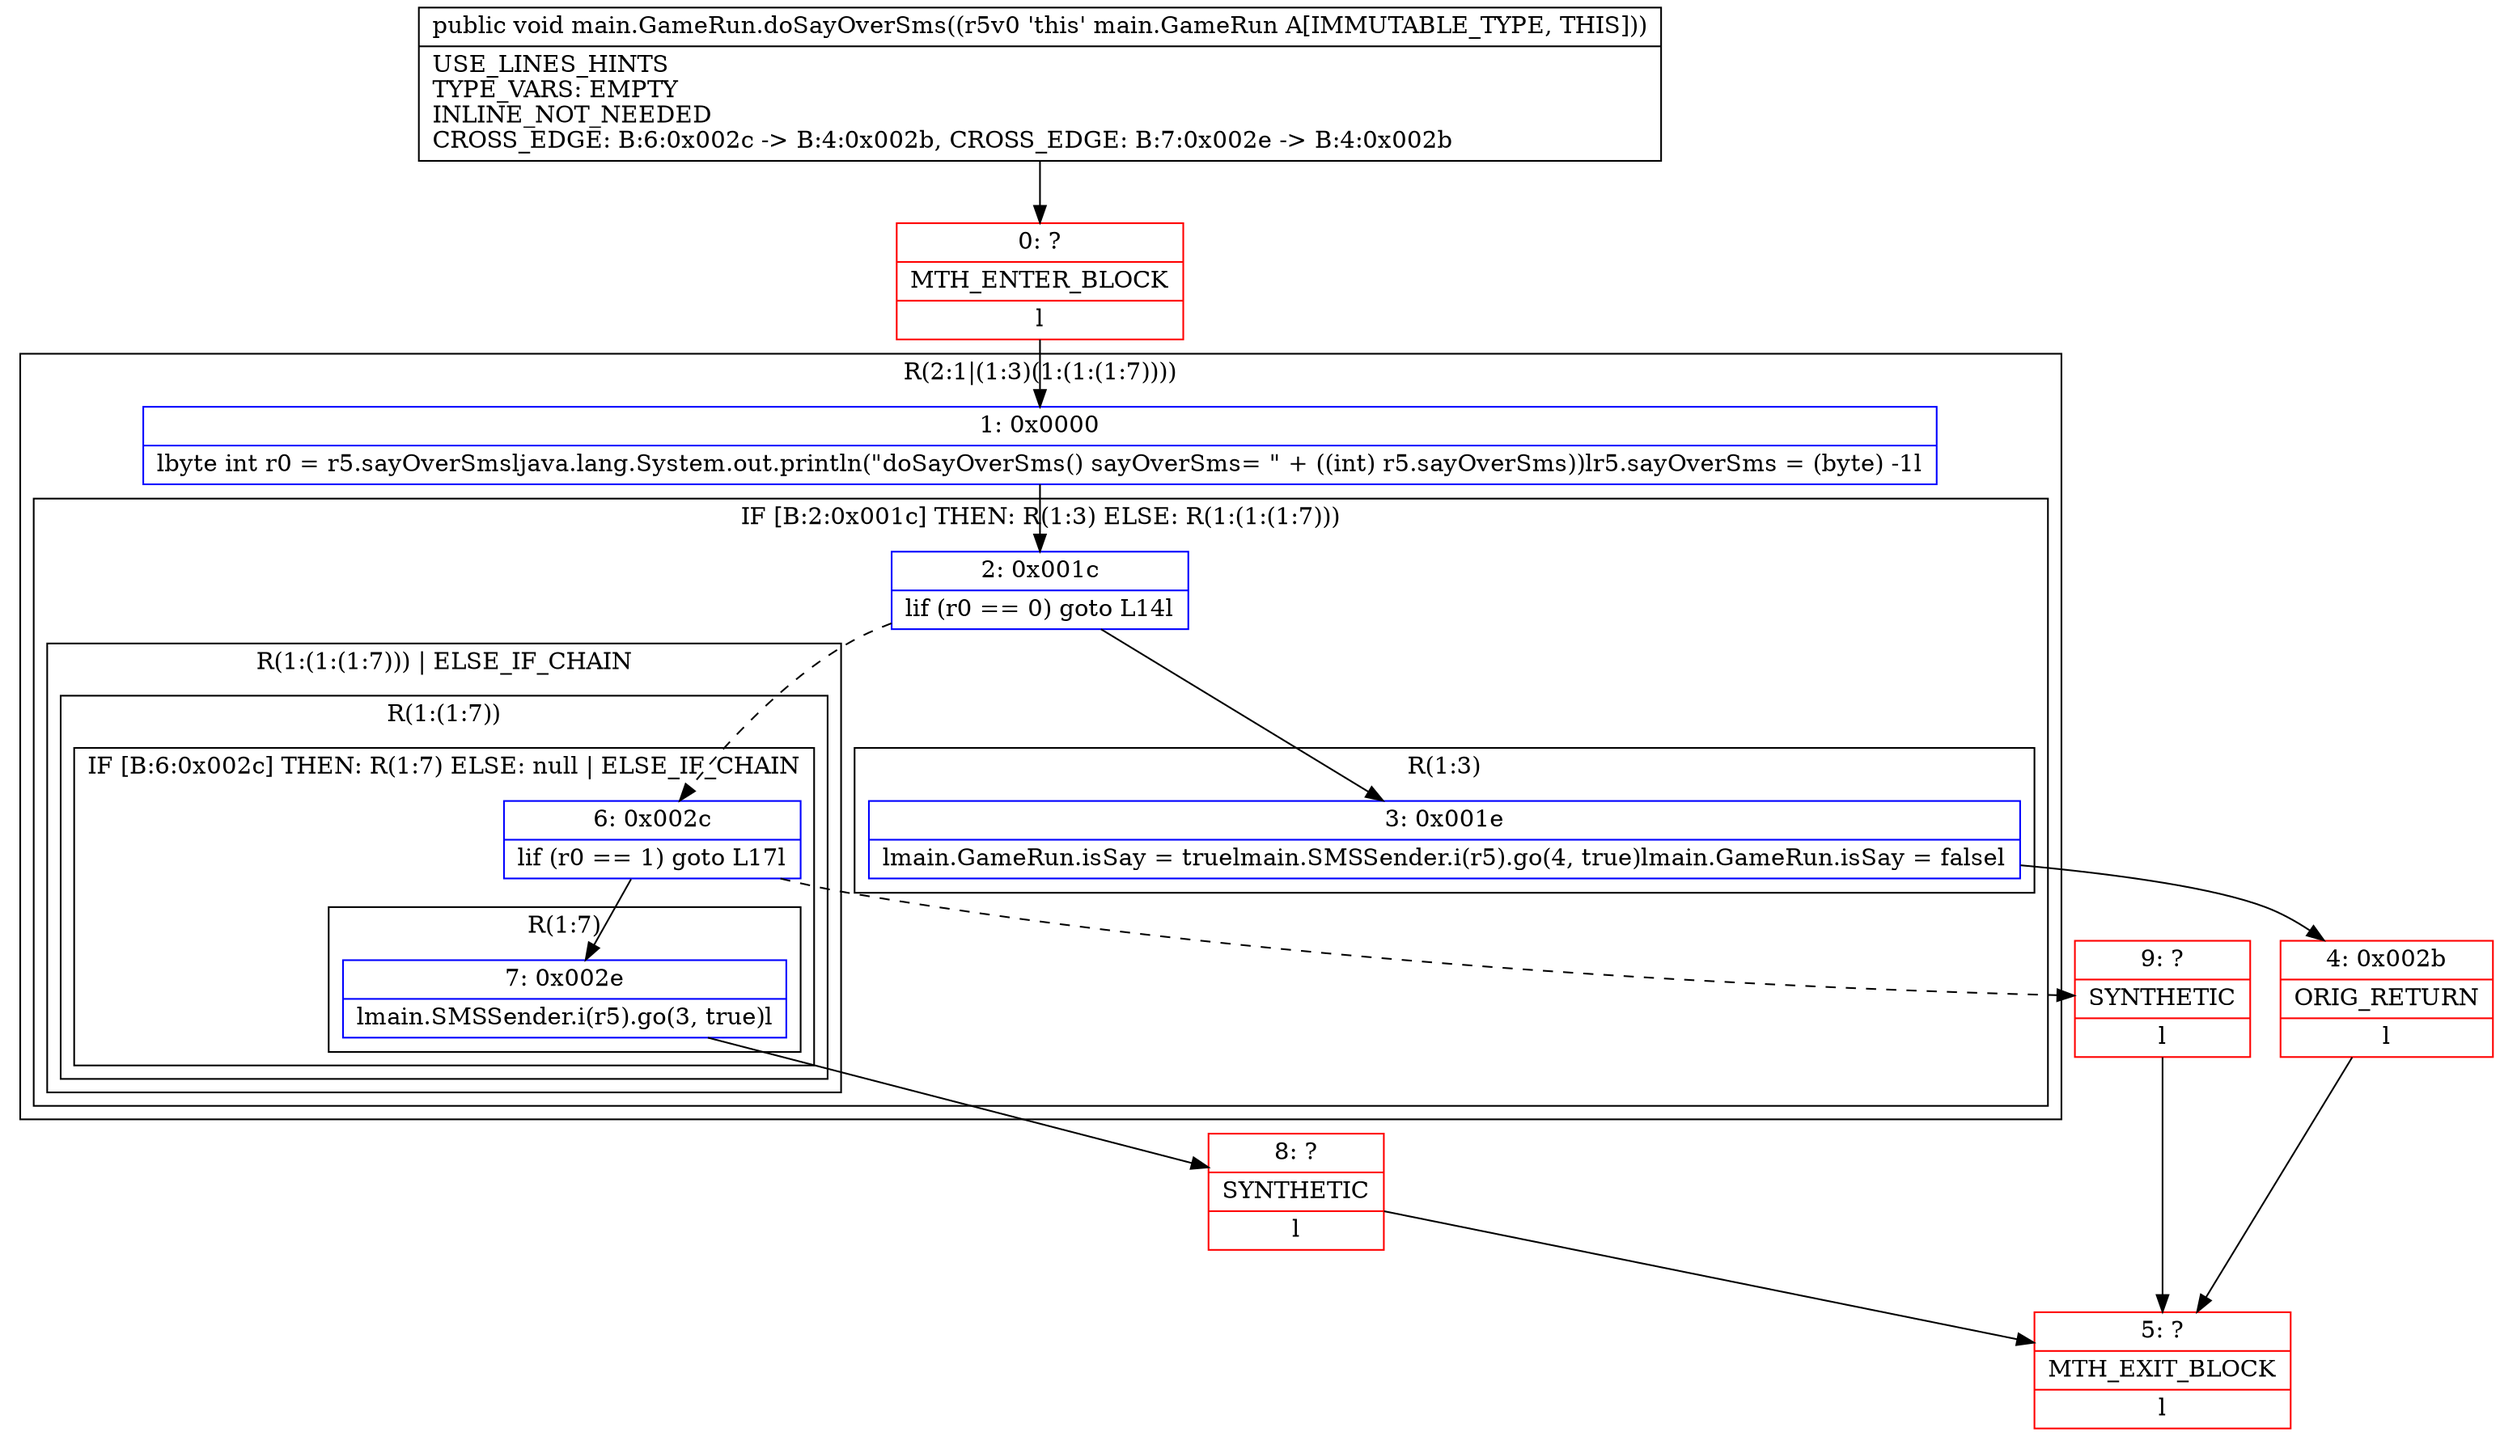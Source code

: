 digraph "CFG formain.GameRun.doSayOverSms()V" {
subgraph cluster_Region_1813640012 {
label = "R(2:1|(1:3)(1:(1:(1:7))))";
node [shape=record,color=blue];
Node_1 [shape=record,label="{1\:\ 0x0000|lbyte int r0 = r5.sayOverSmsljava.lang.System.out.println(\"doSayOverSms() sayOverSms= \" + ((int) r5.sayOverSms))lr5.sayOverSms = (byte) \-1l}"];
subgraph cluster_IfRegion_1683757972 {
label = "IF [B:2:0x001c] THEN: R(1:3) ELSE: R(1:(1:(1:7)))";
node [shape=record,color=blue];
Node_2 [shape=record,label="{2\:\ 0x001c|lif (r0 == 0) goto L14l}"];
subgraph cluster_Region_1607208711 {
label = "R(1:3)";
node [shape=record,color=blue];
Node_3 [shape=record,label="{3\:\ 0x001e|lmain.GameRun.isSay = truelmain.SMSSender.i(r5).go(4, true)lmain.GameRun.isSay = falsel}"];
}
subgraph cluster_Region_65636883 {
label = "R(1:(1:(1:7))) | ELSE_IF_CHAIN\l";
node [shape=record,color=blue];
subgraph cluster_Region_492021388 {
label = "R(1:(1:7))";
node [shape=record,color=blue];
subgraph cluster_IfRegion_1864311812 {
label = "IF [B:6:0x002c] THEN: R(1:7) ELSE: null | ELSE_IF_CHAIN\l";
node [shape=record,color=blue];
Node_6 [shape=record,label="{6\:\ 0x002c|lif (r0 == 1) goto L17l}"];
subgraph cluster_Region_1758384420 {
label = "R(1:7)";
node [shape=record,color=blue];
Node_7 [shape=record,label="{7\:\ 0x002e|lmain.SMSSender.i(r5).go(3, true)l}"];
}
}
}
}
}
}
Node_0 [shape=record,color=red,label="{0\:\ ?|MTH_ENTER_BLOCK\l|l}"];
Node_4 [shape=record,color=red,label="{4\:\ 0x002b|ORIG_RETURN\l|l}"];
Node_5 [shape=record,color=red,label="{5\:\ ?|MTH_EXIT_BLOCK\l|l}"];
Node_8 [shape=record,color=red,label="{8\:\ ?|SYNTHETIC\l|l}"];
Node_9 [shape=record,color=red,label="{9\:\ ?|SYNTHETIC\l|l}"];
MethodNode[shape=record,label="{public void main.GameRun.doSayOverSms((r5v0 'this' main.GameRun A[IMMUTABLE_TYPE, THIS]))  | USE_LINES_HINTS\lTYPE_VARS: EMPTY\lINLINE_NOT_NEEDED\lCROSS_EDGE: B:6:0x002c \-\> B:4:0x002b, CROSS_EDGE: B:7:0x002e \-\> B:4:0x002b\l}"];
MethodNode -> Node_0;
Node_1 -> Node_2;
Node_2 -> Node_3;
Node_2 -> Node_6[style=dashed];
Node_3 -> Node_4;
Node_6 -> Node_7;
Node_6 -> Node_9[style=dashed];
Node_7 -> Node_8;
Node_0 -> Node_1;
Node_4 -> Node_5;
Node_8 -> Node_5;
Node_9 -> Node_5;
}

